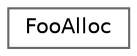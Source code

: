 digraph "Graphical Class Hierarchy"
{
 // LATEX_PDF_SIZE
  bgcolor="transparent";
  edge [fontname=Helvetica,fontsize=10,labelfontname=Helvetica,labelfontsize=10];
  node [fontname=Helvetica,fontsize=10,shape=box,height=0.2,width=0.4];
  rankdir="LR";
  Node0 [id="Node000000",label="FooAlloc",height=0.2,width=0.4,color="grey40", fillcolor="white", style="filled",URL="$class_foo_alloc.html",tooltip=" "];
}
